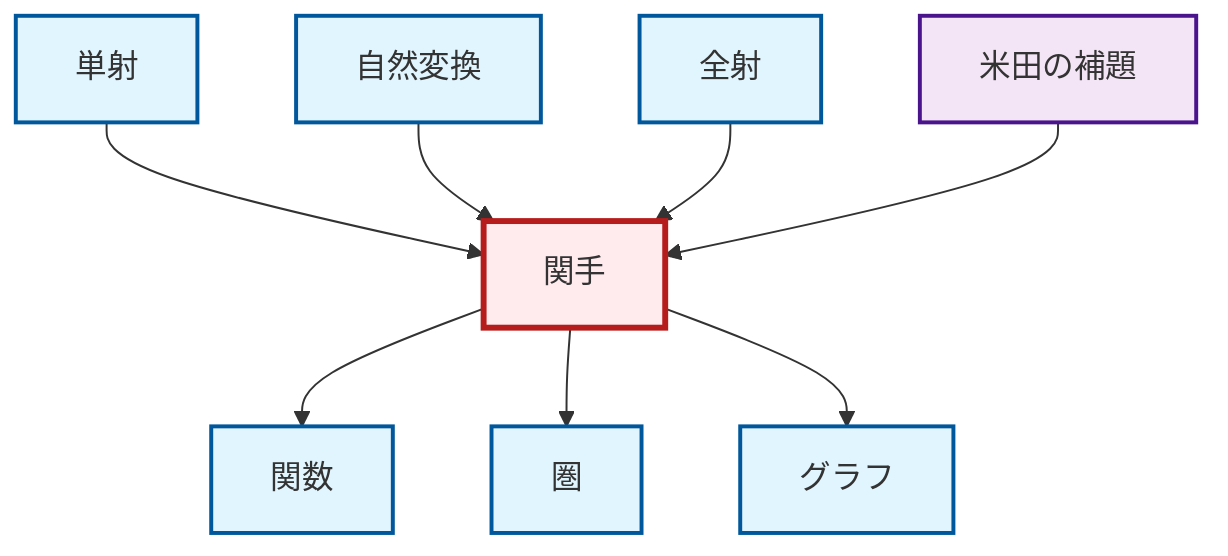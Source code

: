 graph TD
    classDef definition fill:#e1f5fe,stroke:#01579b,stroke-width:2px
    classDef theorem fill:#f3e5f5,stroke:#4a148c,stroke-width:2px
    classDef axiom fill:#fff3e0,stroke:#e65100,stroke-width:2px
    classDef example fill:#e8f5e9,stroke:#1b5e20,stroke-width:2px
    classDef current fill:#ffebee,stroke:#b71c1c,stroke-width:3px
    def-epimorphism["全射"]:::definition
    def-graph["グラフ"]:::definition
    def-natural-transformation["自然変換"]:::definition
    thm-yoneda["米田の補題"]:::theorem
    def-functor["関手"]:::definition
    def-category["圏"]:::definition
    def-function["関数"]:::definition
    def-monomorphism["単射"]:::definition
    def-functor --> def-function
    def-monomorphism --> def-functor
    def-natural-transformation --> def-functor
    def-epimorphism --> def-functor
    def-functor --> def-category
    thm-yoneda --> def-functor
    def-functor --> def-graph
    class def-functor current